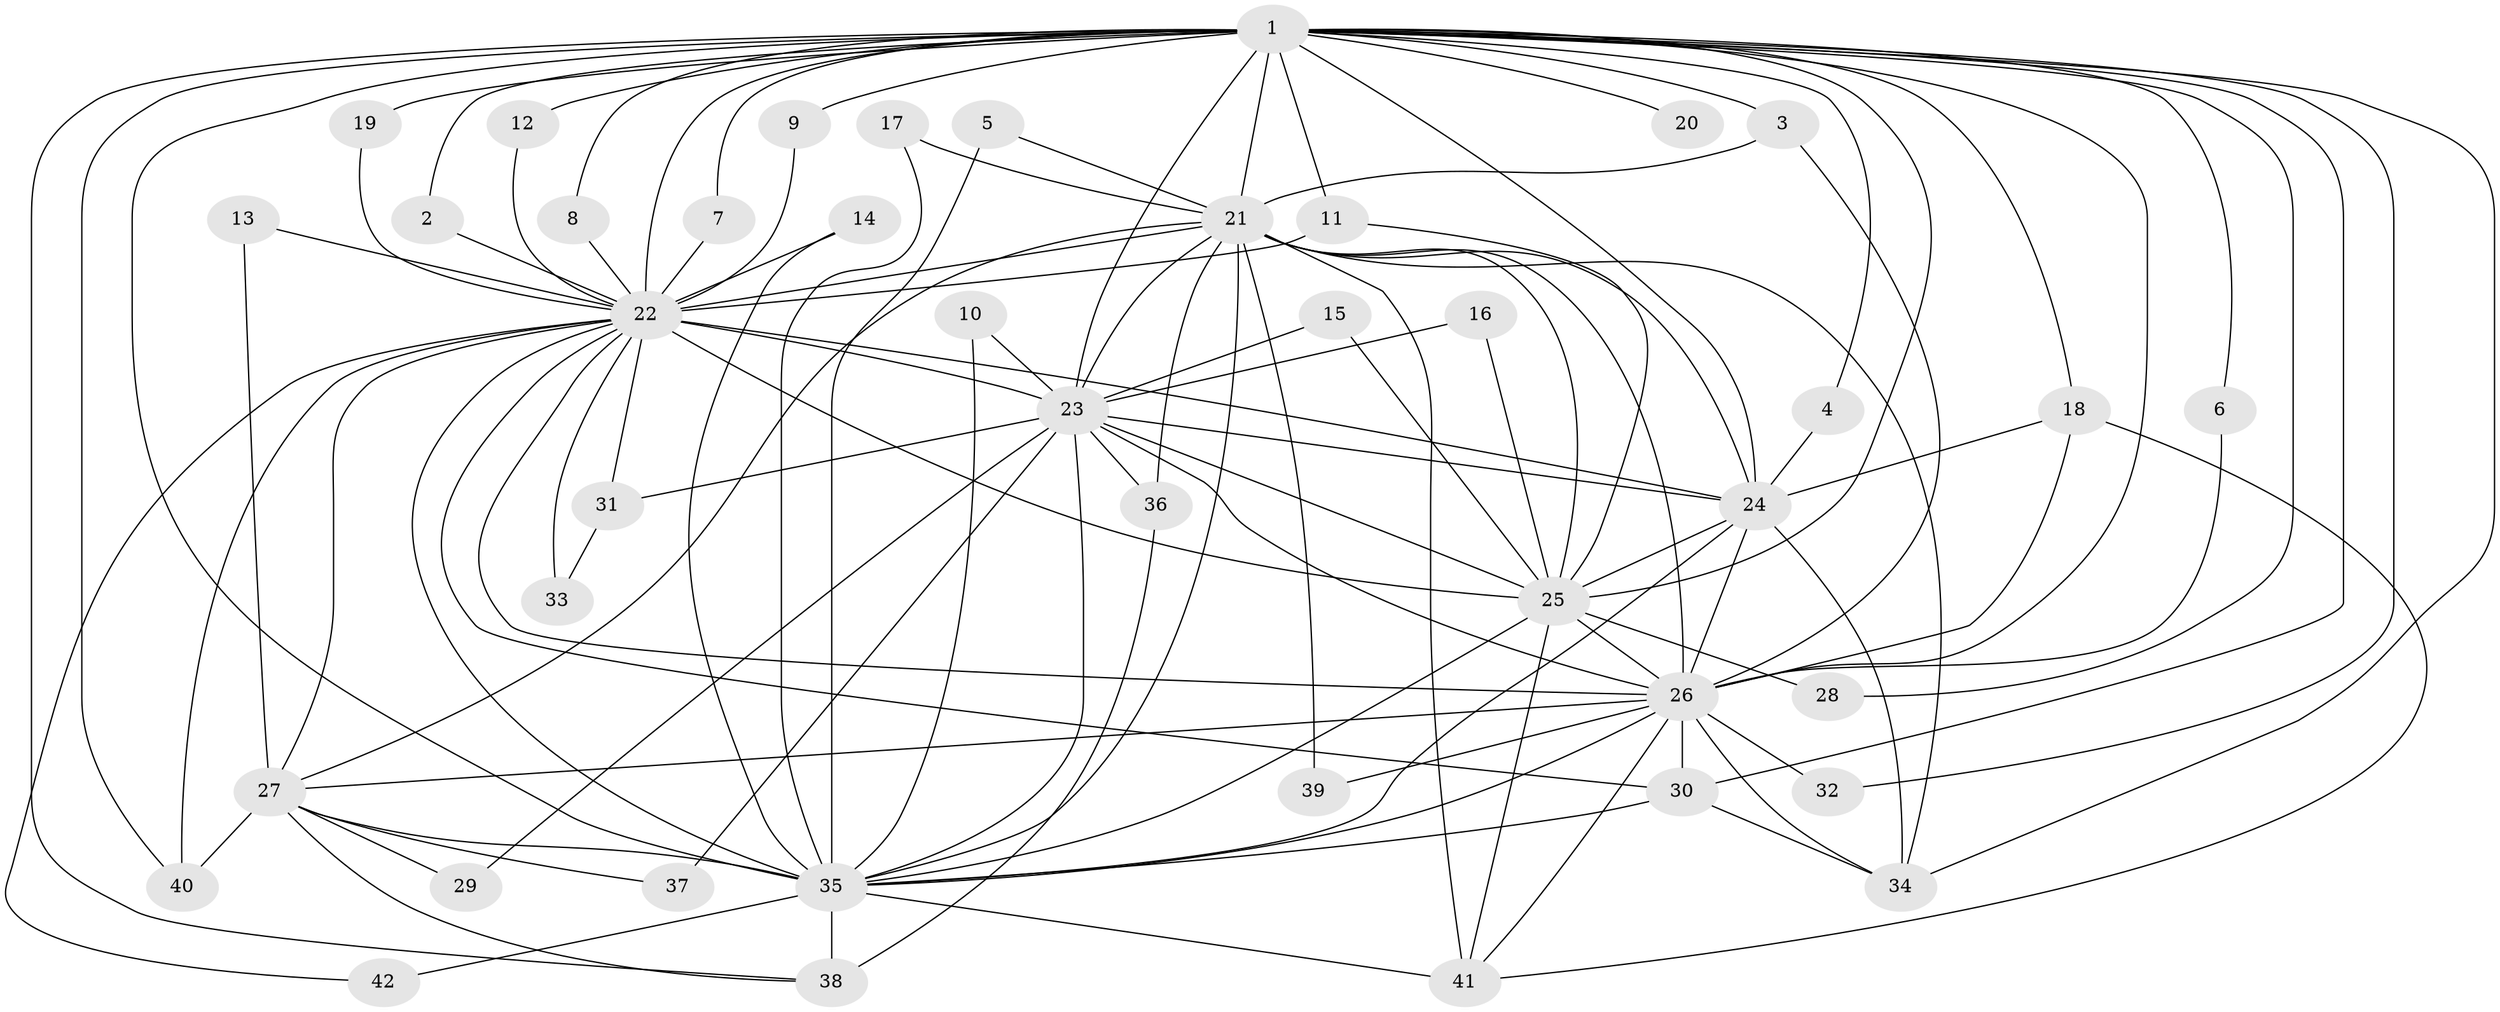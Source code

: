 // original degree distribution, {24: 0.012345679012345678, 18: 0.012345679012345678, 15: 0.037037037037037035, 23: 0.024691358024691357, 16: 0.012345679012345678, 20: 0.012345679012345678, 19: 0.012345679012345678, 2: 0.5679012345679012, 7: 0.012345679012345678, 3: 0.1728395061728395, 4: 0.06172839506172839, 5: 0.06172839506172839}
// Generated by graph-tools (version 1.1) at 2025/25/03/09/25 03:25:37]
// undirected, 42 vertices, 111 edges
graph export_dot {
graph [start="1"]
  node [color=gray90,style=filled];
  1;
  2;
  3;
  4;
  5;
  6;
  7;
  8;
  9;
  10;
  11;
  12;
  13;
  14;
  15;
  16;
  17;
  18;
  19;
  20;
  21;
  22;
  23;
  24;
  25;
  26;
  27;
  28;
  29;
  30;
  31;
  32;
  33;
  34;
  35;
  36;
  37;
  38;
  39;
  40;
  41;
  42;
  1 -- 2 [weight=1.0];
  1 -- 3 [weight=1.0];
  1 -- 4 [weight=1.0];
  1 -- 6 [weight=1.0];
  1 -- 7 [weight=1.0];
  1 -- 8 [weight=1.0];
  1 -- 9 [weight=1.0];
  1 -- 11 [weight=1.0];
  1 -- 12 [weight=2.0];
  1 -- 18 [weight=1.0];
  1 -- 19 [weight=1.0];
  1 -- 20 [weight=2.0];
  1 -- 21 [weight=2.0];
  1 -- 22 [weight=4.0];
  1 -- 23 [weight=2.0];
  1 -- 24 [weight=2.0];
  1 -- 25 [weight=2.0];
  1 -- 26 [weight=2.0];
  1 -- 28 [weight=2.0];
  1 -- 30 [weight=2.0];
  1 -- 32 [weight=1.0];
  1 -- 34 [weight=1.0];
  1 -- 35 [weight=2.0];
  1 -- 38 [weight=1.0];
  1 -- 40 [weight=1.0];
  2 -- 22 [weight=1.0];
  3 -- 21 [weight=1.0];
  3 -- 26 [weight=1.0];
  4 -- 24 [weight=1.0];
  5 -- 21 [weight=1.0];
  5 -- 35 [weight=1.0];
  6 -- 26 [weight=1.0];
  7 -- 22 [weight=1.0];
  8 -- 22 [weight=1.0];
  9 -- 22 [weight=1.0];
  10 -- 23 [weight=1.0];
  10 -- 35 [weight=1.0];
  11 -- 22 [weight=2.0];
  11 -- 25 [weight=1.0];
  12 -- 22 [weight=1.0];
  13 -- 22 [weight=1.0];
  13 -- 27 [weight=1.0];
  14 -- 22 [weight=1.0];
  14 -- 35 [weight=1.0];
  15 -- 23 [weight=1.0];
  15 -- 25 [weight=1.0];
  16 -- 23 [weight=1.0];
  16 -- 25 [weight=1.0];
  17 -- 21 [weight=1.0];
  17 -- 35 [weight=1.0];
  18 -- 24 [weight=1.0];
  18 -- 26 [weight=1.0];
  18 -- 41 [weight=1.0];
  19 -- 22 [weight=1.0];
  21 -- 22 [weight=2.0];
  21 -- 23 [weight=1.0];
  21 -- 24 [weight=2.0];
  21 -- 25 [weight=1.0];
  21 -- 26 [weight=1.0];
  21 -- 27 [weight=2.0];
  21 -- 34 [weight=1.0];
  21 -- 35 [weight=1.0];
  21 -- 36 [weight=1.0];
  21 -- 39 [weight=1.0];
  21 -- 41 [weight=2.0];
  22 -- 23 [weight=3.0];
  22 -- 24 [weight=3.0];
  22 -- 25 [weight=2.0];
  22 -- 26 [weight=2.0];
  22 -- 27 [weight=1.0];
  22 -- 30 [weight=1.0];
  22 -- 31 [weight=2.0];
  22 -- 33 [weight=1.0];
  22 -- 35 [weight=3.0];
  22 -- 40 [weight=1.0];
  22 -- 42 [weight=1.0];
  23 -- 24 [weight=2.0];
  23 -- 25 [weight=1.0];
  23 -- 26 [weight=1.0];
  23 -- 29 [weight=1.0];
  23 -- 31 [weight=2.0];
  23 -- 35 [weight=2.0];
  23 -- 36 [weight=1.0];
  23 -- 37 [weight=1.0];
  24 -- 25 [weight=1.0];
  24 -- 26 [weight=2.0];
  24 -- 34 [weight=2.0];
  24 -- 35 [weight=1.0];
  25 -- 26 [weight=1.0];
  25 -- 28 [weight=1.0];
  25 -- 35 [weight=1.0];
  25 -- 41 [weight=1.0];
  26 -- 27 [weight=1.0];
  26 -- 30 [weight=1.0];
  26 -- 32 [weight=1.0];
  26 -- 34 [weight=1.0];
  26 -- 35 [weight=1.0];
  26 -- 39 [weight=1.0];
  26 -- 41 [weight=1.0];
  27 -- 29 [weight=1.0];
  27 -- 35 [weight=1.0];
  27 -- 37 [weight=1.0];
  27 -- 38 [weight=1.0];
  27 -- 40 [weight=1.0];
  30 -- 34 [weight=1.0];
  30 -- 35 [weight=1.0];
  31 -- 33 [weight=1.0];
  35 -- 38 [weight=2.0];
  35 -- 41 [weight=1.0];
  35 -- 42 [weight=1.0];
  36 -- 38 [weight=1.0];
}
